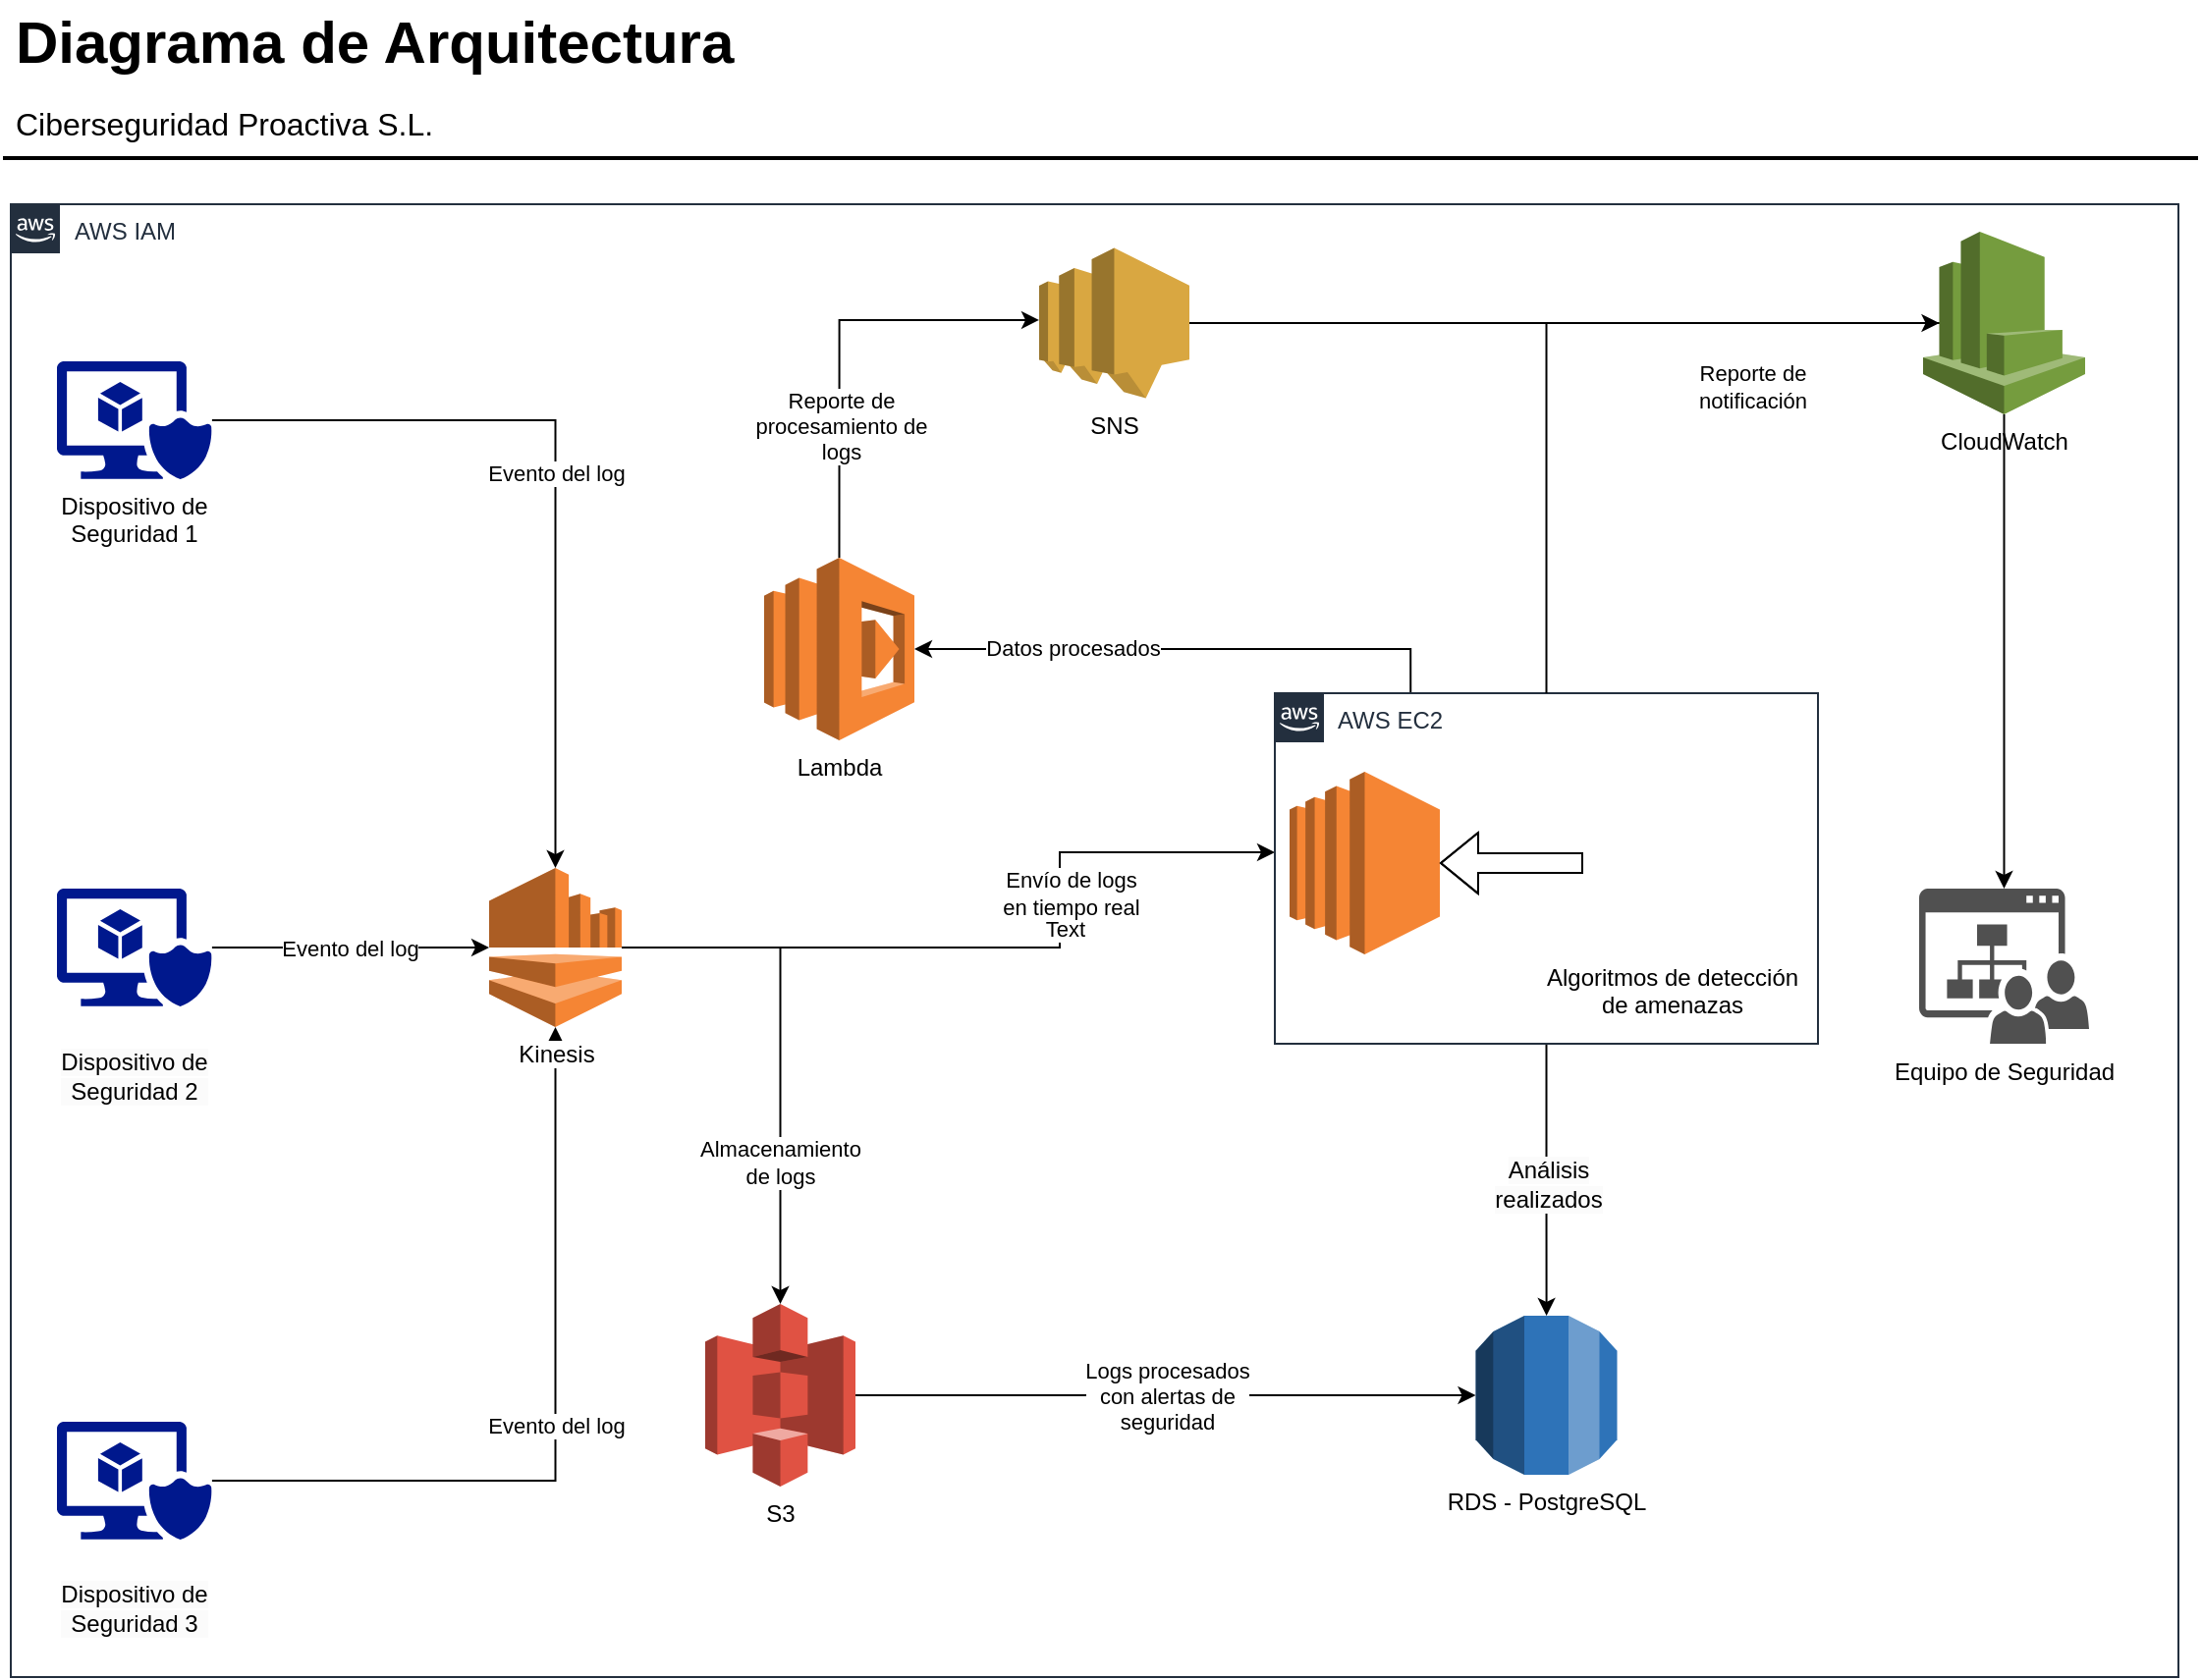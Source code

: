 <mxfile version="24.7.17">
  <diagram id="Ht1M8jgEwFfnCIfOTk4-" name="Page-1">
    <mxGraphModel dx="1460" dy="923" grid="1" gridSize="10" guides="1" tooltips="1" connect="1" arrows="1" fold="1" page="1" pageScale="1" pageWidth="827" pageHeight="1169" math="0" shadow="0">
      <root>
        <mxCell id="0" />
        <mxCell id="1" parent="0" />
        <mxCell id="jZVaUwOg5UY3L9NAnvdq-71" value="AWS IAM" style="points=[[0,0],[0.25,0],[0.5,0],[0.75,0],[1,0],[1,0.25],[1,0.5],[1,0.75],[1,1],[0.75,1],[0.5,1],[0.25,1],[0,1],[0,0.75],[0,0.5],[0,0.25]];outlineConnect=0;gradientColor=none;html=1;whiteSpace=wrap;fontSize=12;fontStyle=0;shape=mxgraph.aws4.group;grIcon=mxgraph.aws4.group_aws_cloud_alt;strokeColor=#232F3E;fillColor=none;verticalAlign=top;align=left;spacingLeft=30;fontColor=#232F3E;dashed=0;labelBackgroundColor=none;container=1;pointerEvents=0;collapsible=0;recursiveResize=0;" parent="1" vertex="1">
          <mxGeometry x="36.5" y="130" width="1103.5" height="750" as="geometry" />
        </mxCell>
        <mxCell id="i77gJU5wFre7sJVHuuvo-12" value="Evento del log" style="edgeStyle=orthogonalEdgeStyle;rounded=0;orthogonalLoop=1;jettySize=auto;html=1;" parent="jZVaUwOg5UY3L9NAnvdq-71" source="i77gJU5wFre7sJVHuuvo-1" target="i77gJU5wFre7sJVHuuvo-10" edge="1">
          <mxGeometry relative="1" as="geometry" />
        </mxCell>
        <mxCell id="i77gJU5wFre7sJVHuuvo-1" value="Dispositivo de&lt;div&gt;Seguridad 1&lt;/div&gt;" style="sketch=0;aspect=fixed;pointerEvents=1;shadow=0;dashed=0;html=1;strokeColor=none;labelPosition=center;verticalLabelPosition=bottom;verticalAlign=top;align=center;fillColor=#00188D;shape=mxgraph.mscae.enterprise.secure_virtual_machine" parent="jZVaUwOg5UY3L9NAnvdq-71" vertex="1">
          <mxGeometry x="23.5" y="80" width="78.95" height="60" as="geometry" />
        </mxCell>
        <mxCell id="i77gJU5wFre7sJVHuuvo-16" value="Evento del log" style="edgeStyle=orthogonalEdgeStyle;rounded=0;orthogonalLoop=1;jettySize=auto;html=1;" parent="jZVaUwOg5UY3L9NAnvdq-71" source="i77gJU5wFre7sJVHuuvo-2" target="i77gJU5wFre7sJVHuuvo-10" edge="1">
          <mxGeometry relative="1" as="geometry" />
        </mxCell>
        <mxCell id="i77gJU5wFre7sJVHuuvo-2" value="&lt;br&gt;&lt;span style=&quot;color: rgb(0, 0, 0); font-family: Helvetica; font-size: 12px; font-style: normal; font-variant-ligatures: normal; font-variant-caps: normal; font-weight: 400; letter-spacing: normal; orphans: 2; text-align: center; text-indent: 0px; text-transform: none; widows: 2; word-spacing: 0px; -webkit-text-stroke-width: 0px; white-space: nowrap; background-color: rgb(251, 251, 251); text-decoration-thickness: initial; text-decoration-style: initial; text-decoration-color: initial; display: inline !important; float: none;&quot;&gt;Dispositivo de&lt;/span&gt;&lt;div style=&quot;forced-color-adjust: none; color: rgb(0, 0, 0); font-family: Helvetica; font-size: 12px; font-style: normal; font-variant-ligatures: normal; font-variant-caps: normal; font-weight: 400; letter-spacing: normal; orphans: 2; text-align: center; text-indent: 0px; text-transform: none; widows: 2; word-spacing: 0px; -webkit-text-stroke-width: 0px; white-space: nowrap; background-color: rgb(251, 251, 251); text-decoration-thickness: initial; text-decoration-style: initial; text-decoration-color: initial;&quot;&gt;Seguridad 2&lt;/div&gt;" style="sketch=0;aspect=fixed;pointerEvents=1;shadow=0;dashed=0;html=1;strokeColor=none;labelPosition=center;verticalLabelPosition=bottom;verticalAlign=top;align=center;fillColor=#00188D;shape=mxgraph.mscae.enterprise.secure_virtual_machine" parent="jZVaUwOg5UY3L9NAnvdq-71" vertex="1">
          <mxGeometry x="23.5" y="348.5" width="78.95" height="60" as="geometry" />
        </mxCell>
        <mxCell id="i77gJU5wFre7sJVHuuvo-13" value="Evento del log" style="edgeStyle=orthogonalEdgeStyle;rounded=0;orthogonalLoop=1;jettySize=auto;html=1;" parent="jZVaUwOg5UY3L9NAnvdq-71" source="i77gJU5wFre7sJVHuuvo-3" target="i77gJU5wFre7sJVHuuvo-10" edge="1">
          <mxGeometry relative="1" as="geometry" />
        </mxCell>
        <mxCell id="i77gJU5wFre7sJVHuuvo-3" value="&lt;br&gt;&lt;span style=&quot;color: rgb(0, 0, 0); font-family: Helvetica; font-size: 12px; font-style: normal; font-variant-ligatures: normal; font-variant-caps: normal; font-weight: 400; letter-spacing: normal; orphans: 2; text-align: center; text-indent: 0px; text-transform: none; widows: 2; word-spacing: 0px; -webkit-text-stroke-width: 0px; white-space: nowrap; background-color: rgb(251, 251, 251); text-decoration-thickness: initial; text-decoration-style: initial; text-decoration-color: initial; display: inline !important; float: none;&quot;&gt;Dispositivo de&lt;/span&gt;&lt;div style=&quot;forced-color-adjust: none; color: rgb(0, 0, 0); font-family: Helvetica; font-size: 12px; font-style: normal; font-variant-ligatures: normal; font-variant-caps: normal; font-weight: 400; letter-spacing: normal; orphans: 2; text-align: center; text-indent: 0px; text-transform: none; widows: 2; word-spacing: 0px; -webkit-text-stroke-width: 0px; white-space: nowrap; background-color: rgb(251, 251, 251); text-decoration-thickness: initial; text-decoration-style: initial; text-decoration-color: initial;&quot;&gt;Seguridad 3&lt;/div&gt;" style="sketch=0;aspect=fixed;pointerEvents=1;shadow=0;dashed=0;html=1;strokeColor=none;labelPosition=center;verticalLabelPosition=bottom;verticalAlign=top;align=center;fillColor=#00188D;shape=mxgraph.mscae.enterprise.secure_virtual_machine" parent="jZVaUwOg5UY3L9NAnvdq-71" vertex="1">
          <mxGeometry x="23.5" y="620" width="78.95" height="60" as="geometry" />
        </mxCell>
        <mxCell id="i77gJU5wFre7sJVHuuvo-24" value="Almacenamiento&lt;div&gt;de logs&lt;/div&gt;" style="edgeStyle=orthogonalEdgeStyle;rounded=0;orthogonalLoop=1;jettySize=auto;html=1;" parent="jZVaUwOg5UY3L9NAnvdq-71" source="i77gJU5wFre7sJVHuuvo-10" target="i77gJU5wFre7sJVHuuvo-15" edge="1">
          <mxGeometry x="0.451" relative="1" as="geometry">
            <mxPoint as="offset" />
          </mxGeometry>
        </mxCell>
        <mxCell id="i77gJU5wFre7sJVHuuvo-25" style="edgeStyle=orthogonalEdgeStyle;rounded=0;orthogonalLoop=1;jettySize=auto;html=1;exitX=0.25;exitY=0;exitDx=0;exitDy=0;" parent="jZVaUwOg5UY3L9NAnvdq-71" source="i77gJU5wFre7sJVHuuvo-53" target="i77gJU5wFre7sJVHuuvo-19" edge="1">
          <mxGeometry relative="1" as="geometry" />
        </mxCell>
        <mxCell id="i77gJU5wFre7sJVHuuvo-27" value="Datos procesados" style="edgeLabel;html=1;align=center;verticalAlign=middle;resizable=0;points=[];" parent="i77gJU5wFre7sJVHuuvo-25" vertex="1" connectable="0">
          <mxGeometry x="0.408" y="-1" relative="1" as="geometry">
            <mxPoint x="-1" as="offset" />
          </mxGeometry>
        </mxCell>
        <mxCell id="i77gJU5wFre7sJVHuuvo-78" style="edgeStyle=orthogonalEdgeStyle;rounded=0;orthogonalLoop=1;jettySize=auto;html=1;" parent="jZVaUwOg5UY3L9NAnvdq-71" source="i77gJU5wFre7sJVHuuvo-10" target="i77gJU5wFre7sJVHuuvo-53" edge="1">
          <mxGeometry relative="1" as="geometry">
            <Array as="points">
              <mxPoint x="534" y="379" />
              <mxPoint x="534" y="330" />
            </Array>
          </mxGeometry>
        </mxCell>
        <mxCell id="i77gJU5wFre7sJVHuuvo-79" value="Text" style="edgeLabel;html=1;align=center;verticalAlign=middle;resizable=0;points=[];" parent="i77gJU5wFre7sJVHuuvo-78" vertex="1" connectable="0">
          <mxGeometry x="0.224" y="-2" relative="1" as="geometry">
            <mxPoint as="offset" />
          </mxGeometry>
        </mxCell>
        <mxCell id="i77gJU5wFre7sJVHuuvo-80" value="Envío de logs&lt;div&gt;en tiempo real&lt;/div&gt;" style="edgeLabel;html=1;align=center;verticalAlign=middle;resizable=0;points=[];" parent="i77gJU5wFre7sJVHuuvo-78" vertex="1" connectable="0">
          <mxGeometry x="0.212" y="-5" relative="1" as="geometry">
            <mxPoint y="-20" as="offset" />
          </mxGeometry>
        </mxCell>
        <mxCell id="i77gJU5wFre7sJVHuuvo-10" value="Kinesis" style="outlineConnect=0;dashed=0;verticalLabelPosition=bottom;verticalAlign=top;align=center;html=1;shape=mxgraph.aws3.kinesis;fillColor=#F58534;gradientColor=none;labelBackgroundColor=default;" parent="jZVaUwOg5UY3L9NAnvdq-71" vertex="1">
          <mxGeometry x="243.5" y="338" width="67.5" height="81" as="geometry" />
        </mxCell>
        <mxCell id="i77gJU5wFre7sJVHuuvo-90" value="Logs procesados&lt;div&gt;con alertas de&lt;/div&gt;&lt;div&gt;seguridad&lt;/div&gt;" style="edgeStyle=orthogonalEdgeStyle;rounded=0;orthogonalLoop=1;jettySize=auto;html=1;" parent="jZVaUwOg5UY3L9NAnvdq-71" source="i77gJU5wFre7sJVHuuvo-15" target="i77gJU5wFre7sJVHuuvo-89" edge="1">
          <mxGeometry relative="1" as="geometry" />
        </mxCell>
        <mxCell id="i77gJU5wFre7sJVHuuvo-15" value="S3" style="outlineConnect=0;dashed=0;verticalLabelPosition=bottom;verticalAlign=top;align=center;html=1;shape=mxgraph.aws3.s3;fillColor=#E05243;gradientColor=none;labelBorderColor=none;horizontal=1;" parent="jZVaUwOg5UY3L9NAnvdq-71" vertex="1">
          <mxGeometry x="353.5" y="560" width="76.5" height="93" as="geometry" />
        </mxCell>
        <mxCell id="i77gJU5wFre7sJVHuuvo-19" value="Lambda" style="outlineConnect=0;dashed=0;verticalLabelPosition=bottom;verticalAlign=top;align=center;html=1;shape=mxgraph.aws3.lambda;fillColor=#F58534;gradientColor=none;labelBackgroundColor=default;" parent="jZVaUwOg5UY3L9NAnvdq-71" vertex="1">
          <mxGeometry x="383.5" y="180" width="76.5" height="93" as="geometry" />
        </mxCell>
        <mxCell id="i77gJU5wFre7sJVHuuvo-28" value="Equipo de Seguridad" style="sketch=0;pointerEvents=1;shadow=0;dashed=0;html=1;strokeColor=none;fillColor=#505050;labelPosition=center;verticalLabelPosition=bottom;verticalAlign=top;outlineConnect=0;align=center;shape=mxgraph.office.sites.site_team;" parent="jZVaUwOg5UY3L9NAnvdq-71" vertex="1">
          <mxGeometry x="971.5" y="348.5" width="86.5" height="79" as="geometry" />
        </mxCell>
        <mxCell id="i77gJU5wFre7sJVHuuvo-33" style="edgeStyle=orthogonalEdgeStyle;rounded=0;orthogonalLoop=1;jettySize=auto;html=1;" parent="jZVaUwOg5UY3L9NAnvdq-71" source="i77gJU5wFre7sJVHuuvo-30" target="i77gJU5wFre7sJVHuuvo-28" edge="1">
          <mxGeometry relative="1" as="geometry" />
        </mxCell>
        <mxCell id="i77gJU5wFre7sJVHuuvo-91" style="edgeStyle=orthogonalEdgeStyle;rounded=0;orthogonalLoop=1;jettySize=auto;html=1;" parent="jZVaUwOg5UY3L9NAnvdq-71" source="i77gJU5wFre7sJVHuuvo-53" target="i77gJU5wFre7sJVHuuvo-89" edge="1">
          <mxGeometry relative="1" as="geometry" />
        </mxCell>
        <mxCell id="i77gJU5wFre7sJVHuuvo-92" value="&lt;span style=&quot;font-size: 12px; background-color: rgb(251, 251, 251);&quot;&gt;Análisis&lt;/span&gt;&lt;div style=&quot;font-size: 12px; background-color: rgb(251, 251, 251);&quot;&gt;realizados&lt;/div&gt;" style="edgeLabel;html=1;align=center;verticalAlign=middle;resizable=0;points=[];" parent="i77gJU5wFre7sJVHuuvo-91" vertex="1" connectable="0">
          <mxGeometry x="0.028" relative="1" as="geometry">
            <mxPoint as="offset" />
          </mxGeometry>
        </mxCell>
        <mxCell id="i77gJU5wFre7sJVHuuvo-53" value="AWS EC2" style="points=[[0,0],[0.25,0],[0.5,0],[0.75,0],[1,0],[1,0.25],[1,0.5],[1,0.75],[1,1],[0.75,1],[0.5,1],[0.25,1],[0,1],[0,0.75],[0,0.5],[0,0.25]];outlineConnect=0;gradientColor=none;html=1;whiteSpace=wrap;fontSize=12;fontStyle=0;shape=mxgraph.aws4.group;grIcon=mxgraph.aws4.group_aws_cloud_alt;strokeColor=#232F3E;fillColor=none;verticalAlign=top;align=left;spacingLeft=30;fontColor=#232F3E;dashed=0;labelBackgroundColor=none;container=1;pointerEvents=0;collapsible=0;recursiveResize=0;" parent="jZVaUwOg5UY3L9NAnvdq-71" vertex="1">
          <mxGeometry x="643.5" y="249" width="276.5" height="178.5" as="geometry" />
        </mxCell>
        <mxCell id="i77gJU5wFre7sJVHuuvo-72" value="" style="outlineConnect=0;dashed=0;verticalLabelPosition=bottom;verticalAlign=top;align=center;html=1;shape=mxgraph.aws3.ec2;fillColor=#F58534;gradientColor=none;" parent="i77gJU5wFre7sJVHuuvo-53" vertex="1">
          <mxGeometry x="7.5" y="40" width="76.5" height="93" as="geometry" />
        </mxCell>
        <mxCell id="i77gJU5wFre7sJVHuuvo-73" value="Algoritmos de detección&lt;div&gt;de amenazas&lt;/div&gt;" style="shape=image;html=1;verticalAlign=top;verticalLabelPosition=bottom;labelBackgroundColor=#ffffff;imageAspect=0;aspect=fixed;image=https://cdn1.iconfinder.com/data/icons/social-media-2106/24/social_media_social_media_logo_docker-128.png" parent="i77gJU5wFre7sJVHuuvo-53" vertex="1">
          <mxGeometry x="157" y="41.75" width="89.5" height="89.5" as="geometry" />
        </mxCell>
        <mxCell id="i77gJU5wFre7sJVHuuvo-75" style="edgeStyle=orthogonalEdgeStyle;rounded=0;orthogonalLoop=1;jettySize=auto;html=1;entryX=1;entryY=0.5;entryDx=0;entryDy=0;entryPerimeter=0;shape=flexArrow;" parent="i77gJU5wFre7sJVHuuvo-53" source="i77gJU5wFre7sJVHuuvo-73" target="i77gJU5wFre7sJVHuuvo-72" edge="1">
          <mxGeometry relative="1" as="geometry" />
        </mxCell>
        <mxCell id="i77gJU5wFre7sJVHuuvo-81" style="edgeStyle=orthogonalEdgeStyle;rounded=0;orthogonalLoop=1;jettySize=auto;html=1;entryX=0.1;entryY=0.5;entryDx=0;entryDy=0;entryPerimeter=0;" parent="jZVaUwOg5UY3L9NAnvdq-71" source="i77gJU5wFre7sJVHuuvo-53" target="i77gJU5wFre7sJVHuuvo-30" edge="1">
          <mxGeometry relative="1" as="geometry">
            <Array as="points">
              <mxPoint x="782" y="61" />
            </Array>
          </mxGeometry>
        </mxCell>
        <mxCell id="i77gJU5wFre7sJVHuuvo-82" value="Reporte de&lt;div&gt;notificación&lt;/div&gt;" style="edgeLabel;html=1;align=center;verticalAlign=middle;resizable=0;points=[];" parent="i77gJU5wFre7sJVHuuvo-81" vertex="1" connectable="0">
          <mxGeometry x="-0.198" relative="1" as="geometry">
            <mxPoint x="104" as="offset" />
          </mxGeometry>
        </mxCell>
        <mxCell id="i77gJU5wFre7sJVHuuvo-88" style="edgeStyle=orthogonalEdgeStyle;rounded=0;orthogonalLoop=1;jettySize=auto;html=1;" parent="jZVaUwOg5UY3L9NAnvdq-71" source="i77gJU5wFre7sJVHuuvo-83" edge="1">
          <mxGeometry relative="1" as="geometry">
            <mxPoint x="1003.5" y="60.5" as="targetPoint" />
          </mxGeometry>
        </mxCell>
        <mxCell id="i77gJU5wFre7sJVHuuvo-83" value="SNS" style="outlineConnect=0;dashed=0;verticalLabelPosition=bottom;verticalAlign=top;align=center;html=1;shape=mxgraph.aws3.sns;fillColor=#D9A741;gradientColor=none;" parent="jZVaUwOg5UY3L9NAnvdq-71" vertex="1">
          <mxGeometry x="523.5" y="22.25" width="76.5" height="76.5" as="geometry" />
        </mxCell>
        <mxCell id="i77gJU5wFre7sJVHuuvo-84" style="edgeStyle=orthogonalEdgeStyle;rounded=0;orthogonalLoop=1;jettySize=auto;html=1;entryX=0;entryY=0.48;entryDx=0;entryDy=0;entryPerimeter=0;exitX=0.5;exitY=0;exitDx=0;exitDy=0;exitPerimeter=0;" parent="jZVaUwOg5UY3L9NAnvdq-71" source="i77gJU5wFre7sJVHuuvo-19" target="i77gJU5wFre7sJVHuuvo-83" edge="1">
          <mxGeometry relative="1" as="geometry" />
        </mxCell>
        <mxCell id="i77gJU5wFre7sJVHuuvo-86" value="Reporte de&lt;div&gt;procesamiento de&lt;/div&gt;&lt;div&gt;logs&lt;/div&gt;" style="edgeLabel;html=1;align=center;verticalAlign=middle;resizable=0;points=[];" parent="i77gJU5wFre7sJVHuuvo-84" vertex="1" connectable="0">
          <mxGeometry x="-0.4" relative="1" as="geometry">
            <mxPoint as="offset" />
          </mxGeometry>
        </mxCell>
        <mxCell id="i77gJU5wFre7sJVHuuvo-30" value="CloudWatch" style="outlineConnect=0;dashed=0;verticalLabelPosition=bottom;verticalAlign=top;align=center;html=1;shape=mxgraph.aws3.cloudwatch;fillColor=#759C3E;gradientColor=none;" parent="jZVaUwOg5UY3L9NAnvdq-71" vertex="1">
          <mxGeometry x="973.5" y="14" width="82.5" height="93" as="geometry" />
        </mxCell>
        <mxCell id="i77gJU5wFre7sJVHuuvo-89" value="RDS - PostgreSQL" style="outlineConnect=0;dashed=0;verticalLabelPosition=bottom;verticalAlign=top;align=center;html=1;shape=mxgraph.aws3.rds;fillColor=#2E73B8;gradientColor=none;" parent="jZVaUwOg5UY3L9NAnvdq-71" vertex="1">
          <mxGeometry x="745.75" y="566" width="72" height="81" as="geometry" />
        </mxCell>
        <mxCell id="-QjtrjUzRDEMRZ5MF8oH-47" value="Diagrama de Arquitectura" style="text;html=1;resizable=0;points=[];autosize=1;align=left;verticalAlign=top;spacingTop=-4;fontSize=30;fontStyle=1;labelBackgroundColor=none;" parent="1" vertex="1">
          <mxGeometry x="36.5" y="26.5" width="360" height="40" as="geometry" />
        </mxCell>
        <mxCell id="-QjtrjUzRDEMRZ5MF8oH-48" value="Ciberseguridad Proactiva S.L." style="text;html=1;resizable=0;points=[];autosize=1;align=left;verticalAlign=top;spacingTop=-4;fontSize=16;labelBackgroundColor=none;" parent="1" vertex="1">
          <mxGeometry x="36.5" y="76.5" width="240" height="30" as="geometry" />
        </mxCell>
        <mxCell id="SCVMTBWpLvtzJIhz15lM-1" value="" style="line;strokeWidth=2;html=1;fontSize=14;labelBackgroundColor=none;" parent="1" vertex="1">
          <mxGeometry x="32.5" y="101.5" width="1117.5" height="10" as="geometry" />
        </mxCell>
      </root>
    </mxGraphModel>
  </diagram>
</mxfile>
